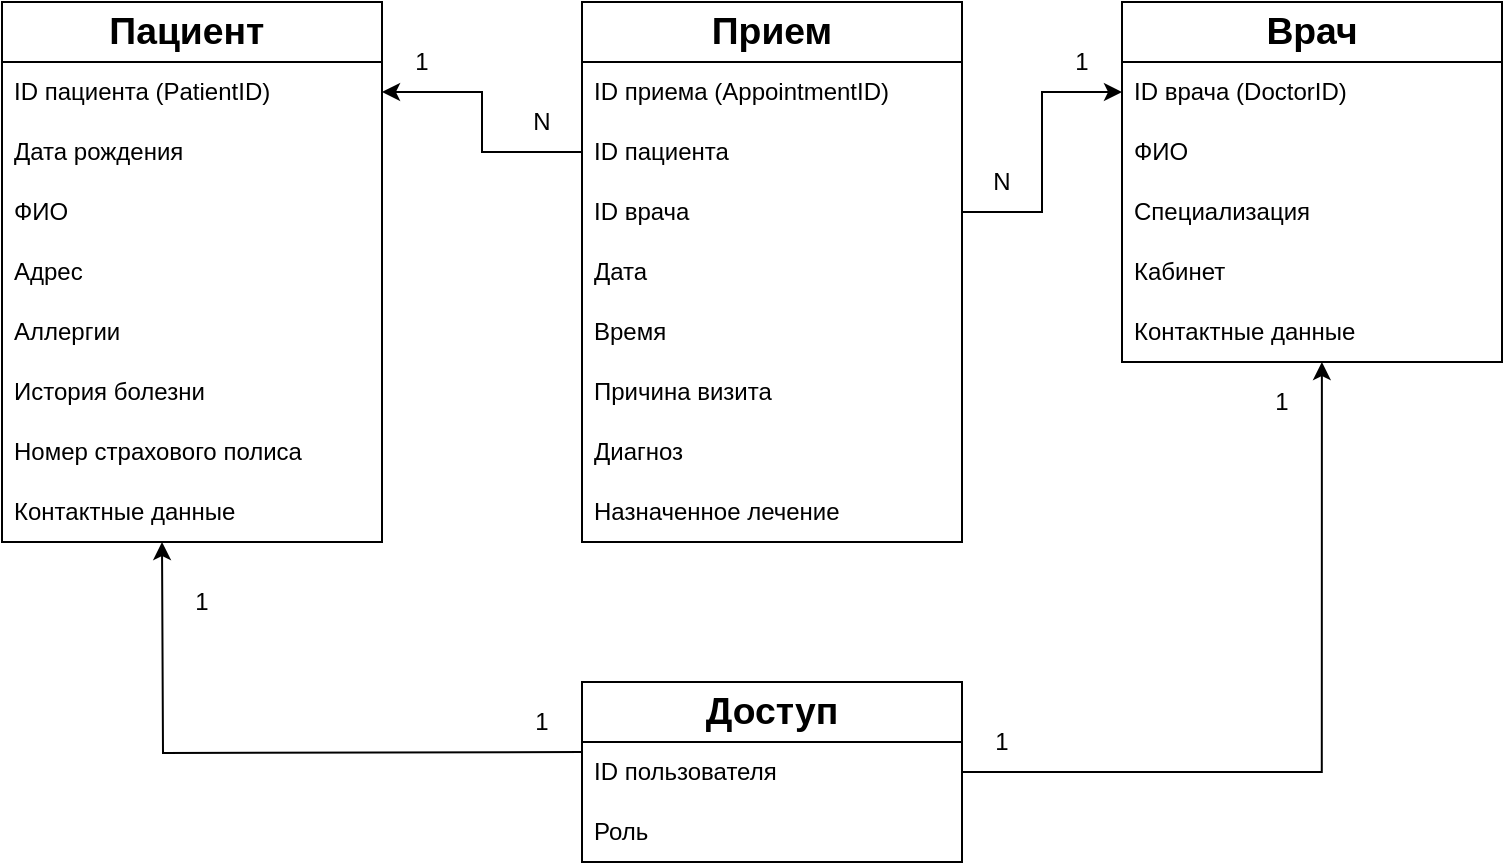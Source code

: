 <mxfile version="26.0.10">
  <diagram name="Страница — 1" id="SSo13ZT6nTKOoETLvFbl">
    <mxGraphModel dx="1195" dy="622" grid="1" gridSize="10" guides="1" tooltips="1" connect="1" arrows="1" fold="1" page="1" pageScale="1" pageWidth="827" pageHeight="1169" math="0" shadow="0">
      <root>
        <mxCell id="0" />
        <mxCell id="1" parent="0" />
        <mxCell id="XSgPM1sz-LmFXrslYpD2-1" value="&lt;strong&gt;&lt;span style=&quot;font-size:14.0pt;line-height:&lt;br/&gt;107%;font-family:&amp;quot;Calibri&amp;quot;,sans-serif;mso-ascii-theme-font:minor-latin;&lt;br/&gt;mso-fareast-font-family:&amp;quot;Microsoft Yi Baiti&amp;quot;;mso-fareast-theme-font:minor-fareast;&lt;br/&gt;mso-hansi-theme-font:minor-latin;mso-bidi-font-family:&amp;quot;Times New Roman&amp;quot;;&lt;br/&gt;mso-bidi-theme-font:minor-bidi;mso-ansi-language:RU;mso-fareast-language:KO;&lt;br/&gt;mso-bidi-language:AR-SA&quot;&gt;Пациент&amp;nbsp;&lt;/span&gt;&lt;/strong&gt;" style="swimlane;fontStyle=0;childLayout=stackLayout;horizontal=1;startSize=30;horizontalStack=0;resizeParent=1;resizeParentMax=0;resizeLast=0;collapsible=1;marginBottom=0;whiteSpace=wrap;html=1;" vertex="1" parent="1">
          <mxGeometry x="40" y="60" width="190" height="270" as="geometry">
            <mxRectangle x="60" y="60" width="110" height="40" as="alternateBounds" />
          </mxGeometry>
        </mxCell>
        <mxCell id="XSgPM1sz-LmFXrslYpD2-2" value="&lt;span style=&quot;line-height: 107%; font-family: Calibri, sans-serif;&quot;&gt;&lt;font&gt;ID пациента (PatientID)&lt;/font&gt;&lt;/span&gt;" style="text;strokeColor=none;fillColor=none;align=left;verticalAlign=middle;spacingLeft=4;spacingRight=4;overflow=hidden;points=[[0,0.5],[1,0.5]];portConstraint=eastwest;rotatable=0;whiteSpace=wrap;html=1;" vertex="1" parent="XSgPM1sz-LmFXrslYpD2-1">
          <mxGeometry y="30" width="190" height="30" as="geometry" />
        </mxCell>
        <mxCell id="XSgPM1sz-LmFXrslYpD2-4" value="&lt;span style=&quot;line-height: 107%; font-family: Calibri, sans-serif;&quot;&gt;&lt;font&gt;Дата рождения&lt;/font&gt;&lt;/span&gt;" style="text;strokeColor=none;fillColor=none;align=left;verticalAlign=middle;spacingLeft=4;spacingRight=4;overflow=hidden;points=[[0,0.5],[1,0.5]];portConstraint=eastwest;rotatable=0;whiteSpace=wrap;html=1;" vertex="1" parent="XSgPM1sz-LmFXrslYpD2-1">
          <mxGeometry y="60" width="190" height="30" as="geometry" />
        </mxCell>
        <mxCell id="XSgPM1sz-LmFXrslYpD2-3" value="&lt;span style=&quot;line-height: 107%; font-family: Calibri, sans-serif;&quot;&gt;&lt;font&gt;ФИО&lt;/font&gt;&lt;/span&gt;" style="text;strokeColor=none;fillColor=none;align=left;verticalAlign=middle;spacingLeft=4;spacingRight=4;overflow=hidden;points=[[0,0.5],[1,0.5]];portConstraint=eastwest;rotatable=0;whiteSpace=wrap;html=1;" vertex="1" parent="XSgPM1sz-LmFXrslYpD2-1">
          <mxGeometry y="90" width="190" height="30" as="geometry" />
        </mxCell>
        <mxCell id="XSgPM1sz-LmFXrslYpD2-6" value="&lt;span style=&quot;line-height: 107%; font-family: Calibri, sans-serif;&quot;&gt;&lt;font&gt;Адрес&amp;nbsp;&lt;/font&gt;&lt;/span&gt;" style="text;strokeColor=none;fillColor=none;align=left;verticalAlign=middle;spacingLeft=4;spacingRight=4;overflow=hidden;points=[[0,0.5],[1,0.5]];portConstraint=eastwest;rotatable=0;whiteSpace=wrap;html=1;" vertex="1" parent="XSgPM1sz-LmFXrslYpD2-1">
          <mxGeometry y="120" width="190" height="30" as="geometry" />
        </mxCell>
        <mxCell id="XSgPM1sz-LmFXrslYpD2-10" value="&lt;span style=&quot;line-height: 107%; font-family: Calibri, sans-serif;&quot;&gt;&lt;font&gt;Аллергии&lt;/font&gt;&lt;/span&gt;" style="text;strokeColor=none;fillColor=none;align=left;verticalAlign=middle;spacingLeft=4;spacingRight=4;overflow=hidden;points=[[0,0.5],[1,0.5]];portConstraint=eastwest;rotatable=0;whiteSpace=wrap;html=1;" vertex="1" parent="XSgPM1sz-LmFXrslYpD2-1">
          <mxGeometry y="150" width="190" height="30" as="geometry" />
        </mxCell>
        <mxCell id="XSgPM1sz-LmFXrslYpD2-9" value="&lt;span style=&quot;line-height: 107%; font-family: Calibri, sans-serif;&quot;&gt;&lt;font&gt;История болезни&amp;nbsp;&lt;/font&gt;&lt;/span&gt;" style="text;strokeColor=none;fillColor=none;align=left;verticalAlign=middle;spacingLeft=4;spacingRight=4;overflow=hidden;points=[[0,0.5],[1,0.5]];portConstraint=eastwest;rotatable=0;whiteSpace=wrap;html=1;" vertex="1" parent="XSgPM1sz-LmFXrslYpD2-1">
          <mxGeometry y="180" width="190" height="30" as="geometry" />
        </mxCell>
        <mxCell id="XSgPM1sz-LmFXrslYpD2-8" value="&lt;span style=&quot;line-height: 107%; font-family: Calibri, sans-serif;&quot;&gt;&lt;font&gt;Номер страхового полиса&amp;nbsp;&lt;/font&gt;&lt;/span&gt;" style="text;strokeColor=none;fillColor=none;align=left;verticalAlign=middle;spacingLeft=4;spacingRight=4;overflow=hidden;points=[[0,0.5],[1,0.5]];portConstraint=eastwest;rotatable=0;whiteSpace=wrap;html=1;" vertex="1" parent="XSgPM1sz-LmFXrslYpD2-1">
          <mxGeometry y="210" width="190" height="30" as="geometry" />
        </mxCell>
        <mxCell id="XSgPM1sz-LmFXrslYpD2-7" value="&lt;span style=&quot;line-height: 107%; font-family: Calibri, sans-serif;&quot;&gt;&lt;font&gt;Контактные данные&amp;nbsp;&lt;/font&gt;&lt;/span&gt;" style="text;strokeColor=none;fillColor=none;align=left;verticalAlign=middle;spacingLeft=4;spacingRight=4;overflow=hidden;points=[[0,0.5],[1,0.5]];portConstraint=eastwest;rotatable=0;whiteSpace=wrap;html=1;" vertex="1" parent="XSgPM1sz-LmFXrslYpD2-1">
          <mxGeometry y="240" width="190" height="30" as="geometry" />
        </mxCell>
        <mxCell id="XSgPM1sz-LmFXrslYpD2-12" value="&lt;strong&gt;&lt;span style=&quot;font-size:14.0pt;line-height:&lt;br/&gt;107%;font-family:&amp;quot;Calibri&amp;quot;,sans-serif;mso-ascii-theme-font:minor-latin;&lt;br/&gt;mso-fareast-font-family:&amp;quot;Microsoft Yi Baiti&amp;quot;;mso-fareast-theme-font:minor-fareast;&lt;br/&gt;mso-hansi-theme-font:minor-latin;mso-bidi-font-family:&amp;quot;Times New Roman&amp;quot;;&lt;br/&gt;mso-bidi-theme-font:minor-bidi;mso-ansi-language:RU;mso-fareast-language:KO;&lt;br/&gt;mso-bidi-language:AR-SA&quot;&gt;Врач&lt;/span&gt;&lt;/strong&gt;" style="swimlane;fontStyle=0;childLayout=stackLayout;horizontal=1;startSize=30;horizontalStack=0;resizeParent=1;resizeParentMax=0;resizeLast=0;collapsible=1;marginBottom=0;whiteSpace=wrap;html=1;" vertex="1" parent="1">
          <mxGeometry x="600" y="60" width="190" height="180" as="geometry">
            <mxRectangle x="60" y="60" width="110" height="40" as="alternateBounds" />
          </mxGeometry>
        </mxCell>
        <mxCell id="XSgPM1sz-LmFXrslYpD2-13" value="&lt;span style=&quot;line-height: 107%; font-family: Calibri, sans-serif;&quot;&gt;&lt;font&gt;ID врача (DoctorID)&amp;nbsp;&lt;/font&gt;&lt;/span&gt;" style="text;strokeColor=none;fillColor=none;align=left;verticalAlign=middle;spacingLeft=4;spacingRight=4;overflow=hidden;points=[[0,0.5],[1,0.5]];portConstraint=eastwest;rotatable=0;whiteSpace=wrap;html=1;" vertex="1" parent="XSgPM1sz-LmFXrslYpD2-12">
          <mxGeometry y="30" width="190" height="30" as="geometry" />
        </mxCell>
        <mxCell id="XSgPM1sz-LmFXrslYpD2-15" value="&lt;span style=&quot;line-height: 107%; font-family: Calibri, sans-serif;&quot;&gt;&lt;font&gt;ФИО&lt;/font&gt;&lt;/span&gt;" style="text;strokeColor=none;fillColor=none;align=left;verticalAlign=middle;spacingLeft=4;spacingRight=4;overflow=hidden;points=[[0,0.5],[1,0.5]];portConstraint=eastwest;rotatable=0;whiteSpace=wrap;html=1;" vertex="1" parent="XSgPM1sz-LmFXrslYpD2-12">
          <mxGeometry y="60" width="190" height="30" as="geometry" />
        </mxCell>
        <mxCell id="XSgPM1sz-LmFXrslYpD2-16" value="&lt;span style=&quot;line-height: 107%; font-family: Calibri, sans-serif;&quot;&gt;&lt;font&gt;Специализация&lt;/font&gt;&lt;/span&gt;" style="text;strokeColor=none;fillColor=none;align=left;verticalAlign=middle;spacingLeft=4;spacingRight=4;overflow=hidden;points=[[0,0.5],[1,0.5]];portConstraint=eastwest;rotatable=0;whiteSpace=wrap;html=1;" vertex="1" parent="XSgPM1sz-LmFXrslYpD2-12">
          <mxGeometry y="90" width="190" height="30" as="geometry" />
        </mxCell>
        <mxCell id="XSgPM1sz-LmFXrslYpD2-17" value="&lt;span style=&quot;line-height: 107%; font-family: Calibri, sans-serif;&quot;&gt;&lt;font&gt;Кабинет&lt;/font&gt;&lt;/span&gt;" style="text;strokeColor=none;fillColor=none;align=left;verticalAlign=middle;spacingLeft=4;spacingRight=4;overflow=hidden;points=[[0,0.5],[1,0.5]];portConstraint=eastwest;rotatable=0;whiteSpace=wrap;html=1;" vertex="1" parent="XSgPM1sz-LmFXrslYpD2-12">
          <mxGeometry y="120" width="190" height="30" as="geometry" />
        </mxCell>
        <mxCell id="XSgPM1sz-LmFXrslYpD2-18" value="&lt;span style=&quot;line-height: 107%; font-family: Calibri, sans-serif;&quot;&gt;&lt;font&gt;Контактные&amp;nbsp;&lt;/font&gt;&lt;/span&gt;&lt;span style=&quot;font-family: Calibri, sans-serif; background-color: transparent; color: light-dark(rgb(0, 0, 0), rgb(255, 255, 255));&quot;&gt;данные&amp;nbsp;&lt;/span&gt;" style="text;strokeColor=none;fillColor=none;align=left;verticalAlign=middle;spacingLeft=4;spacingRight=4;overflow=hidden;points=[[0,0.5],[1,0.5]];portConstraint=eastwest;rotatable=0;whiteSpace=wrap;html=1;" vertex="1" parent="XSgPM1sz-LmFXrslYpD2-12">
          <mxGeometry y="150" width="190" height="30" as="geometry" />
        </mxCell>
        <mxCell id="XSgPM1sz-LmFXrslYpD2-21" value="&lt;strong&gt;&lt;span style=&quot;font-size:14.0pt;line-height:&lt;br/&gt;107%;font-family:&amp;quot;Calibri&amp;quot;,sans-serif;mso-ascii-theme-font:minor-latin;&lt;br/&gt;mso-fareast-font-family:&amp;quot;Microsoft Yi Baiti&amp;quot;;mso-fareast-theme-font:minor-fareast;&lt;br/&gt;mso-hansi-theme-font:minor-latin;mso-bidi-font-family:&amp;quot;Times New Roman&amp;quot;;&lt;br/&gt;mso-bidi-theme-font:minor-bidi;mso-ansi-language:RU;mso-fareast-language:KO;&lt;br/&gt;mso-bidi-language:AR-SA&quot;&gt;Прием&lt;/span&gt;&lt;/strong&gt;" style="swimlane;fontStyle=0;childLayout=stackLayout;horizontal=1;startSize=30;horizontalStack=0;resizeParent=1;resizeParentMax=0;resizeLast=0;collapsible=1;marginBottom=0;whiteSpace=wrap;html=1;" vertex="1" parent="1">
          <mxGeometry x="330" y="60" width="190" height="270" as="geometry">
            <mxRectangle x="60" y="60" width="110" height="40" as="alternateBounds" />
          </mxGeometry>
        </mxCell>
        <mxCell id="XSgPM1sz-LmFXrslYpD2-22" value="&lt;span style=&quot;line-height: 107%; font-family: Calibri, sans-serif;&quot;&gt;&lt;font&gt;ID приема (AppointmentID)&lt;/font&gt;&lt;/span&gt;" style="text;strokeColor=none;fillColor=none;align=left;verticalAlign=middle;spacingLeft=4;spacingRight=4;overflow=hidden;points=[[0,0.5],[1,0.5]];portConstraint=eastwest;rotatable=0;whiteSpace=wrap;html=1;" vertex="1" parent="XSgPM1sz-LmFXrslYpD2-21">
          <mxGeometry y="30" width="190" height="30" as="geometry" />
        </mxCell>
        <mxCell id="XSgPM1sz-LmFXrslYpD2-23" value="&lt;span style=&quot;line-height: 107%; font-family: Calibri, sans-serif;&quot;&gt;&lt;font&gt;ID пациента&amp;nbsp;&lt;/font&gt;&lt;/span&gt;" style="text;strokeColor=none;fillColor=none;align=left;verticalAlign=middle;spacingLeft=4;spacingRight=4;overflow=hidden;points=[[0,0.5],[1,0.5]];portConstraint=eastwest;rotatable=0;whiteSpace=wrap;html=1;" vertex="1" parent="XSgPM1sz-LmFXrslYpD2-21">
          <mxGeometry y="60" width="190" height="30" as="geometry" />
        </mxCell>
        <mxCell id="XSgPM1sz-LmFXrslYpD2-24" value="&lt;span style=&quot;line-height: 107%; font-family: Calibri, sans-serif;&quot;&gt;&lt;font&gt;ID врача&amp;nbsp;&lt;/font&gt;&lt;/span&gt;" style="text;strokeColor=none;fillColor=none;align=left;verticalAlign=middle;spacingLeft=4;spacingRight=4;overflow=hidden;points=[[0,0.5],[1,0.5]];portConstraint=eastwest;rotatable=0;whiteSpace=wrap;html=1;" vertex="1" parent="XSgPM1sz-LmFXrslYpD2-21">
          <mxGeometry y="90" width="190" height="30" as="geometry" />
        </mxCell>
        <mxCell id="XSgPM1sz-LmFXrslYpD2-25" value="&lt;span style=&quot;line-height: 107%; font-family: Calibri, sans-serif;&quot;&gt;&lt;font&gt;Дата&lt;/font&gt;&lt;/span&gt;" style="text;strokeColor=none;fillColor=none;align=left;verticalAlign=middle;spacingLeft=4;spacingRight=4;overflow=hidden;points=[[0,0.5],[1,0.5]];portConstraint=eastwest;rotatable=0;whiteSpace=wrap;html=1;" vertex="1" parent="XSgPM1sz-LmFXrslYpD2-21">
          <mxGeometry y="120" width="190" height="30" as="geometry" />
        </mxCell>
        <mxCell id="XSgPM1sz-LmFXrslYpD2-26" value="&lt;span style=&quot;line-height: 107%; font-family: Calibri, sans-serif;&quot;&gt;&lt;font&gt;Время&lt;/font&gt;&lt;/span&gt;" style="text;strokeColor=none;fillColor=none;align=left;verticalAlign=middle;spacingLeft=4;spacingRight=4;overflow=hidden;points=[[0,0.5],[1,0.5]];portConstraint=eastwest;rotatable=0;whiteSpace=wrap;html=1;" vertex="1" parent="XSgPM1sz-LmFXrslYpD2-21">
          <mxGeometry y="150" width="190" height="30" as="geometry" />
        </mxCell>
        <mxCell id="XSgPM1sz-LmFXrslYpD2-27" value="&lt;span style=&quot;line-height: 107%; font-family: Calibri, sans-serif;&quot;&gt;&lt;font&gt;Причина визита&amp;nbsp;&lt;/font&gt;&lt;/span&gt;" style="text;strokeColor=none;fillColor=none;align=left;verticalAlign=middle;spacingLeft=4;spacingRight=4;overflow=hidden;points=[[0,0.5],[1,0.5]];portConstraint=eastwest;rotatable=0;whiteSpace=wrap;html=1;" vertex="1" parent="XSgPM1sz-LmFXrslYpD2-21">
          <mxGeometry y="180" width="190" height="30" as="geometry" />
        </mxCell>
        <mxCell id="XSgPM1sz-LmFXrslYpD2-28" value="&lt;span style=&quot;line-height: 107%; font-family: Calibri, sans-serif;&quot;&gt;&lt;font&gt;Диагноз&lt;/font&gt;&lt;/span&gt;" style="text;strokeColor=none;fillColor=none;align=left;verticalAlign=middle;spacingLeft=4;spacingRight=4;overflow=hidden;points=[[0,0.5],[1,0.5]];portConstraint=eastwest;rotatable=0;whiteSpace=wrap;html=1;" vertex="1" parent="XSgPM1sz-LmFXrslYpD2-21">
          <mxGeometry y="210" width="190" height="30" as="geometry" />
        </mxCell>
        <mxCell id="XSgPM1sz-LmFXrslYpD2-29" value="&lt;span style=&quot;line-height: 107%; font-family: Calibri, sans-serif;&quot;&gt;&lt;font&gt;Назначенное лечение&lt;/font&gt;&lt;/span&gt;" style="text;strokeColor=none;fillColor=none;align=left;verticalAlign=middle;spacingLeft=4;spacingRight=4;overflow=hidden;points=[[0,0.5],[1,0.5]];portConstraint=eastwest;rotatable=0;whiteSpace=wrap;html=1;" vertex="1" parent="XSgPM1sz-LmFXrslYpD2-21">
          <mxGeometry y="240" width="190" height="30" as="geometry" />
        </mxCell>
        <mxCell id="XSgPM1sz-LmFXrslYpD2-55" style="edgeStyle=orthogonalEdgeStyle;rounded=0;orthogonalLoop=1;jettySize=auto;html=1;" edge="1" parent="1">
          <mxGeometry relative="1" as="geometry">
            <mxPoint x="120" y="330.0" as="targetPoint" />
            <mxPoint x="330" y="435" as="sourcePoint" />
          </mxGeometry>
        </mxCell>
        <mxCell id="XSgPM1sz-LmFXrslYpD2-30" value="&lt;strong&gt;&lt;span style=&quot;font-size:14.0pt;line-height:&lt;br/&gt;107%;font-family:&amp;quot;Calibri&amp;quot;,sans-serif;mso-ascii-theme-font:minor-latin;&lt;br/&gt;mso-fareast-font-family:&amp;quot;Microsoft Yi Baiti&amp;quot;;mso-fareast-theme-font:minor-fareast;&lt;br/&gt;mso-hansi-theme-font:minor-latin;mso-bidi-font-family:&amp;quot;Times New Roman&amp;quot;;&lt;br/&gt;mso-bidi-theme-font:minor-bidi;mso-ansi-language:RU;mso-fareast-language:KO;&lt;br/&gt;mso-bidi-language:AR-SA&quot;&gt;Доступ&lt;/span&gt;&lt;/strong&gt;" style="swimlane;fontStyle=0;childLayout=stackLayout;horizontal=1;startSize=30;horizontalStack=0;resizeParent=1;resizeParentMax=0;resizeLast=0;collapsible=1;marginBottom=0;whiteSpace=wrap;html=1;" vertex="1" parent="1">
          <mxGeometry x="330" y="400" width="190" height="90" as="geometry">
            <mxRectangle x="60" y="60" width="110" height="40" as="alternateBounds" />
          </mxGeometry>
        </mxCell>
        <mxCell id="XSgPM1sz-LmFXrslYpD2-31" value="&lt;span style=&quot;line-height: 107%;&quot;&gt;&lt;font&gt;ID пользователя&amp;nbsp;&lt;/font&gt;&lt;/span&gt;" style="text;strokeColor=none;fillColor=none;align=left;verticalAlign=middle;spacingLeft=4;spacingRight=4;overflow=hidden;points=[[0,0.5],[1,0.5]];portConstraint=eastwest;rotatable=0;whiteSpace=wrap;html=1;" vertex="1" parent="XSgPM1sz-LmFXrslYpD2-30">
          <mxGeometry y="30" width="190" height="30" as="geometry" />
        </mxCell>
        <mxCell id="XSgPM1sz-LmFXrslYpD2-32" value="&lt;span style=&quot;line-height: 107%; font-family: Calibri, sans-serif;&quot;&gt;&lt;font&gt;Роль&amp;nbsp;&lt;/font&gt;&lt;/span&gt;" style="text;strokeColor=none;fillColor=none;align=left;verticalAlign=middle;spacingLeft=4;spacingRight=4;overflow=hidden;points=[[0,0.5],[1,0.5]];portConstraint=eastwest;rotatable=0;whiteSpace=wrap;html=1;" vertex="1" parent="XSgPM1sz-LmFXrslYpD2-30">
          <mxGeometry y="60" width="190" height="30" as="geometry" />
        </mxCell>
        <mxCell id="XSgPM1sz-LmFXrslYpD2-43" style="edgeStyle=orthogonalEdgeStyle;rounded=0;orthogonalLoop=1;jettySize=auto;html=1;entryX=0;entryY=0.5;entryDx=0;entryDy=0;" edge="1" parent="1" source="XSgPM1sz-LmFXrslYpD2-24" target="XSgPM1sz-LmFXrslYpD2-13">
          <mxGeometry relative="1" as="geometry" />
        </mxCell>
        <mxCell id="XSgPM1sz-LmFXrslYpD2-44" style="edgeStyle=orthogonalEdgeStyle;rounded=0;orthogonalLoop=1;jettySize=auto;html=1;exitX=0;exitY=0.5;exitDx=0;exitDy=0;entryX=1;entryY=0.5;entryDx=0;entryDy=0;" edge="1" parent="1" source="XSgPM1sz-LmFXrslYpD2-23" target="XSgPM1sz-LmFXrslYpD2-2">
          <mxGeometry relative="1" as="geometry" />
        </mxCell>
        <mxCell id="XSgPM1sz-LmFXrslYpD2-45" value="1" style="text;html=1;align=center;verticalAlign=middle;whiteSpace=wrap;rounded=0;" vertex="1" parent="1">
          <mxGeometry x="240" y="80" width="20" height="20" as="geometry" />
        </mxCell>
        <mxCell id="XSgPM1sz-LmFXrslYpD2-46" value="N" style="text;html=1;align=center;verticalAlign=middle;whiteSpace=wrap;rounded=0;" vertex="1" parent="1">
          <mxGeometry x="300" y="110" width="20" height="20" as="geometry" />
        </mxCell>
        <mxCell id="XSgPM1sz-LmFXrslYpD2-47" value="N" style="text;html=1;align=center;verticalAlign=middle;whiteSpace=wrap;rounded=0;" vertex="1" parent="1">
          <mxGeometry x="530" y="140" width="20" height="20" as="geometry" />
        </mxCell>
        <mxCell id="XSgPM1sz-LmFXrslYpD2-48" value="1" style="text;html=1;align=center;verticalAlign=middle;whiteSpace=wrap;rounded=0;" vertex="1" parent="1">
          <mxGeometry x="570" y="80" width="20" height="20" as="geometry" />
        </mxCell>
        <mxCell id="XSgPM1sz-LmFXrslYpD2-51" value="1" style="text;html=1;align=center;verticalAlign=middle;whiteSpace=wrap;rounded=0;" vertex="1" parent="1">
          <mxGeometry x="130" y="350" width="20" height="20" as="geometry" />
        </mxCell>
        <mxCell id="XSgPM1sz-LmFXrslYpD2-52" value="1" style="text;html=1;align=center;verticalAlign=middle;whiteSpace=wrap;rounded=0;" vertex="1" parent="1">
          <mxGeometry x="300" y="410" width="20" height="20" as="geometry" />
        </mxCell>
        <mxCell id="XSgPM1sz-LmFXrslYpD2-53" value="1" style="text;html=1;align=center;verticalAlign=middle;whiteSpace=wrap;rounded=0;" vertex="1" parent="1">
          <mxGeometry x="530" y="420" width="20" height="20" as="geometry" />
        </mxCell>
        <mxCell id="XSgPM1sz-LmFXrslYpD2-54" value="1" style="text;html=1;align=center;verticalAlign=middle;whiteSpace=wrap;rounded=0;" vertex="1" parent="1">
          <mxGeometry x="670" y="250" width="20" height="20" as="geometry" />
        </mxCell>
        <mxCell id="XSgPM1sz-LmFXrslYpD2-56" style="edgeStyle=orthogonalEdgeStyle;rounded=0;orthogonalLoop=1;jettySize=auto;html=1;entryX=0.526;entryY=1;entryDx=0;entryDy=0;entryPerimeter=0;" edge="1" parent="1" source="XSgPM1sz-LmFXrslYpD2-31" target="XSgPM1sz-LmFXrslYpD2-18">
          <mxGeometry relative="1" as="geometry">
            <mxPoint x="700" y="250.0" as="targetPoint" />
          </mxGeometry>
        </mxCell>
      </root>
    </mxGraphModel>
  </diagram>
</mxfile>
